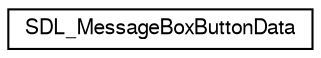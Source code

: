 digraph "Graphical Class Hierarchy"
{
  edge [fontname="FreeSans",fontsize="10",labelfontname="FreeSans",labelfontsize="10"];
  node [fontname="FreeSans",fontsize="10",shape=record];
  rankdir="LR";
  Node1 [label="SDL_MessageBoxButtonData",height=0.2,width=0.4,color="black", fillcolor="white", style="filled",URL="$d5/d6d/struct_s_d_l___message_box_button_data.html",tooltip="Individual button data. "];
}
